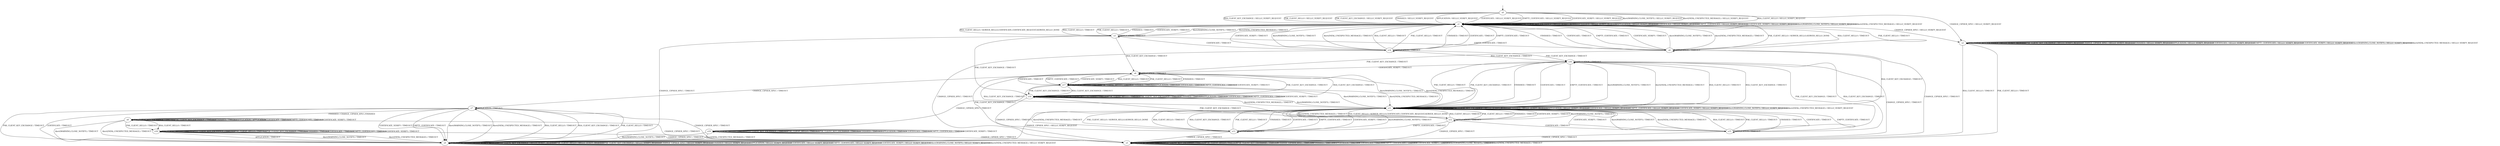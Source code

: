digraph h9 {
s0 [label="s0"];
s1 [label="s1"];
s2 [label="s2"];
s3 [label="s3"];
s4 [label="s4"];
s5 [label="s5"];
s6 [label="s6"];
s10 [label="s10"];
s11 [label="s11"];
s14 [label="s14"];
s7 [label="s7"];
s12 [label="s12"];
s13 [label="s13"];
s16 [label="s16"];
s17 [label="s17"];
s8 [label="s8"];
s9 [label="s9"];
s15 [label="s15"];
s19 [label="s19"];
s18 [label="s18"];
s0 -> s1 [label="RSA_CLIENT_HELLO / HELLO_VERIFY_REQUEST"];
s0 -> s1 [label="RSA_CLIENT_KEY_EXCHANGE / HELLO_VERIFY_REQUEST"];
s0 -> s1 [label="PSK_CLIENT_HELLO / HELLO_VERIFY_REQUEST"];
s0 -> s1 [label="PSK_CLIENT_KEY_EXCHANGE / HELLO_VERIFY_REQUEST"];
s0 -> s2 [label="CHANGE_CIPHER_SPEC / HELLO_VERIFY_REQUEST"];
s0 -> s1 [label="FINISHED / HELLO_VERIFY_REQUEST"];
s0 -> s1 [label="APPLICATION / HELLO_VERIFY_REQUEST"];
s0 -> s1 [label="CERTIFICATE / HELLO_VERIFY_REQUEST"];
s0 -> s1 [label="EMPTY_CERTIFICATE / HELLO_VERIFY_REQUEST"];
s0 -> s1 [label="CERTIFICATE_VERIFY / HELLO_VERIFY_REQUEST"];
s0 -> s1 [label="Alert(WARNING,CLOSE_NOTIFY) / HELLO_VERIFY_REQUEST"];
s0 -> s1 [label="Alert(FATAL,UNEXPECTED_MESSAGE) / HELLO_VERIFY_REQUEST"];
s1 -> s3 [label="RSA_CLIENT_HELLO / SERVER_HELLO,CERTIFICATE,CERTIFICATE_REQUEST,SERVER_HELLO_DONE"];
s1 -> s1 [label="RSA_CLIENT_KEY_EXCHANGE / HELLO_VERIFY_REQUEST"];
s1 -> s4 [label="PSK_CLIENT_HELLO / SERVER_HELLO,SERVER_HELLO_DONE"];
s1 -> s1 [label="PSK_CLIENT_KEY_EXCHANGE / HELLO_VERIFY_REQUEST"];
s1 -> s2 [label="CHANGE_CIPHER_SPEC / HELLO_VERIFY_REQUEST"];
s1 -> s1 [label="FINISHED / HELLO_VERIFY_REQUEST"];
s1 -> s1 [label="APPLICATION / HELLO_VERIFY_REQUEST"];
s1 -> s1 [label="CERTIFICATE / HELLO_VERIFY_REQUEST"];
s1 -> s1 [label="EMPTY_CERTIFICATE / HELLO_VERIFY_REQUEST"];
s1 -> s1 [label="CERTIFICATE_VERIFY / HELLO_VERIFY_REQUEST"];
s1 -> s1 [label="Alert(WARNING,CLOSE_NOTIFY) / HELLO_VERIFY_REQUEST"];
s1 -> s1 [label="Alert(FATAL,UNEXPECTED_MESSAGE) / HELLO_VERIFY_REQUEST"];
s2 -> s5 [label="RSA_CLIENT_HELLO / TIMEOUT"];
s2 -> s2 [label="RSA_CLIENT_KEY_EXCHANGE / HELLO_VERIFY_REQUEST"];
s2 -> s5 [label="PSK_CLIENT_HELLO / TIMEOUT"];
s2 -> s2 [label="PSK_CLIENT_KEY_EXCHANGE / HELLO_VERIFY_REQUEST"];
s2 -> s2 [label="CHANGE_CIPHER_SPEC / HELLO_VERIFY_REQUEST"];
s2 -> s2 [label="FINISHED / HELLO_VERIFY_REQUEST"];
s2 -> s2 [label="APPLICATION / HELLO_VERIFY_REQUEST"];
s2 -> s2 [label="CERTIFICATE / HELLO_VERIFY_REQUEST"];
s2 -> s2 [label="EMPTY_CERTIFICATE / HELLO_VERIFY_REQUEST"];
s2 -> s2 [label="CERTIFICATE_VERIFY / HELLO_VERIFY_REQUEST"];
s2 -> s2 [label="Alert(WARNING,CLOSE_NOTIFY) / HELLO_VERIFY_REQUEST"];
s2 -> s2 [label="Alert(FATAL,UNEXPECTED_MESSAGE) / HELLO_VERIFY_REQUEST"];
s3 -> s1 [label="RSA_CLIENT_HELLO / TIMEOUT"];
s3 -> s6 [label="RSA_CLIENT_KEY_EXCHANGE / TIMEOUT"];
s3 -> s1 [label="PSK_CLIENT_HELLO / TIMEOUT"];
s3 -> s10 [label="PSK_CLIENT_KEY_EXCHANGE / TIMEOUT"];
s3 -> s5 [label="CHANGE_CIPHER_SPEC / TIMEOUT"];
s3 -> s1 [label="FINISHED / TIMEOUT"];
s3 -> s3 [label="APPLICATION / TIMEOUT"];
s3 -> s14 [label="CERTIFICATE / TIMEOUT"];
s3 -> s4 [label="EMPTY_CERTIFICATE / TIMEOUT"];
s3 -> s1 [label="CERTIFICATE_VERIFY / TIMEOUT"];
s3 -> s1 [label="Alert(WARNING,CLOSE_NOTIFY) / TIMEOUT"];
s3 -> s1 [label="Alert(FATAL,UNEXPECTED_MESSAGE) / TIMEOUT"];
s4 -> s1 [label="RSA_CLIENT_HELLO / TIMEOUT"];
s4 -> s11 [label="RSA_CLIENT_KEY_EXCHANGE / TIMEOUT"];
s4 -> s1 [label="PSK_CLIENT_HELLO / TIMEOUT"];
s4 -> s6 [label="PSK_CLIENT_KEY_EXCHANGE / TIMEOUT"];
s4 -> s5 [label="CHANGE_CIPHER_SPEC / TIMEOUT"];
s4 -> s1 [label="FINISHED / TIMEOUT"];
s4 -> s4 [label="APPLICATION / TIMEOUT"];
s4 -> s1 [label="CERTIFICATE / TIMEOUT"];
s4 -> s1 [label="EMPTY_CERTIFICATE / TIMEOUT"];
s4 -> s1 [label="CERTIFICATE_VERIFY / TIMEOUT"];
s4 -> s1 [label="Alert(WARNING,CLOSE_NOTIFY) / TIMEOUT"];
s4 -> s1 [label="Alert(FATAL,UNEXPECTED_MESSAGE) / TIMEOUT"];
s5 -> s5 [label="RSA_CLIENT_HELLO / TIMEOUT"];
s5 -> s5 [label="RSA_CLIENT_KEY_EXCHANGE / TIMEOUT"];
s5 -> s5 [label="PSK_CLIENT_HELLO / TIMEOUT"];
s5 -> s5 [label="PSK_CLIENT_KEY_EXCHANGE / TIMEOUT"];
s5 -> s5 [label="CHANGE_CIPHER_SPEC / TIMEOUT"];
s5 -> s5 [label="FINISHED / TIMEOUT"];
s5 -> s5 [label="APPLICATION / TIMEOUT"];
s5 -> s5 [label="CERTIFICATE / TIMEOUT"];
s5 -> s5 [label="EMPTY_CERTIFICATE / TIMEOUT"];
s5 -> s5 [label="CERTIFICATE_VERIFY / TIMEOUT"];
s5 -> s5 [label="Alert(WARNING,CLOSE_NOTIFY) / TIMEOUT"];
s5 -> s5 [label="Alert(FATAL,UNEXPECTED_MESSAGE) / TIMEOUT"];
s6 -> s17 [label="RSA_CLIENT_HELLO / TIMEOUT"];
s6 -> s10 [label="RSA_CLIENT_KEY_EXCHANGE / TIMEOUT"];
s6 -> s17 [label="PSK_CLIENT_HELLO / TIMEOUT"];
s6 -> s10 [label="PSK_CLIENT_KEY_EXCHANGE / TIMEOUT"];
s6 -> s7 [label="CHANGE_CIPHER_SPEC / TIMEOUT"];
s6 -> s17 [label="FINISHED / TIMEOUT"];
s6 -> s6 [label="APPLICATION / TIMEOUT"];
s6 -> s17 [label="CERTIFICATE / TIMEOUT"];
s6 -> s17 [label="EMPTY_CERTIFICATE / TIMEOUT"];
s6 -> s17 [label="CERTIFICATE_VERIFY / TIMEOUT"];
s6 -> s11 [label="Alert(WARNING,CLOSE_NOTIFY) / TIMEOUT"];
s6 -> s11 [label="Alert(FATAL,UNEXPECTED_MESSAGE) / TIMEOUT"];
s10 -> s10 [label="RSA_CLIENT_HELLO / TIMEOUT"];
s10 -> s10 [label="RSA_CLIENT_KEY_EXCHANGE / TIMEOUT"];
s10 -> s10 [label="PSK_CLIENT_HELLO / TIMEOUT"];
s10 -> s10 [label="PSK_CLIENT_KEY_EXCHANGE / TIMEOUT"];
s10 -> s5 [label="CHANGE_CIPHER_SPEC / TIMEOUT"];
s10 -> s10 [label="FINISHED / TIMEOUT"];
s10 -> s10 [label="APPLICATION / TIMEOUT"];
s10 -> s10 [label="CERTIFICATE / TIMEOUT"];
s10 -> s10 [label="EMPTY_CERTIFICATE / TIMEOUT"];
s10 -> s10 [label="CERTIFICATE_VERIFY / TIMEOUT"];
s10 -> s11 [label="Alert(WARNING,CLOSE_NOTIFY) / TIMEOUT"];
s10 -> s11 [label="Alert(FATAL,UNEXPECTED_MESSAGE) / TIMEOUT"];
s11 -> s12 [label="RSA_CLIENT_HELLO / SERVER_HELLO,CERTIFICATE,CERTIFICATE_REQUEST,SERVER_HELLO_DONE"];
s11 -> s11 [label="RSA_CLIENT_KEY_EXCHANGE / HELLO_VERIFY_REQUEST"];
s11 -> s13 [label="PSK_CLIENT_HELLO / SERVER_HELLO,SERVER_HELLO_DONE"];
s11 -> s11 [label="PSK_CLIENT_KEY_EXCHANGE / HELLO_VERIFY_REQUEST"];
s11 -> s9 [label="CHANGE_CIPHER_SPEC / HELLO_VERIFY_REQUEST"];
s11 -> s11 [label="FINISHED / HELLO_VERIFY_REQUEST"];
s11 -> s11 [label="APPLICATION / HELLO_VERIFY_REQUEST"];
s11 -> s11 [label="CERTIFICATE / HELLO_VERIFY_REQUEST"];
s11 -> s11 [label="EMPTY_CERTIFICATE / HELLO_VERIFY_REQUEST"];
s11 -> s11 [label="CERTIFICATE_VERIFY / HELLO_VERIFY_REQUEST"];
s11 -> s11 [label="Alert(WARNING,CLOSE_NOTIFY) / HELLO_VERIFY_REQUEST"];
s11 -> s11 [label="Alert(FATAL,UNEXPECTED_MESSAGE) / HELLO_VERIFY_REQUEST"];
s14 -> s1 [label="RSA_CLIENT_HELLO / TIMEOUT"];
s14 -> s16 [label="RSA_CLIENT_KEY_EXCHANGE / TIMEOUT"];
s14 -> s1 [label="PSK_CLIENT_HELLO / TIMEOUT"];
s14 -> s16 [label="PSK_CLIENT_KEY_EXCHANGE / TIMEOUT"];
s14 -> s5 [label="CHANGE_CIPHER_SPEC / TIMEOUT"];
s14 -> s1 [label="FINISHED / TIMEOUT"];
s14 -> s14 [label="APPLICATION / TIMEOUT"];
s14 -> s1 [label="CERTIFICATE / TIMEOUT"];
s14 -> s1 [label="EMPTY_CERTIFICATE / TIMEOUT"];
s14 -> s1 [label="CERTIFICATE_VERIFY / TIMEOUT"];
s14 -> s1 [label="Alert(WARNING,CLOSE_NOTIFY) / TIMEOUT"];
s14 -> s1 [label="Alert(FATAL,UNEXPECTED_MESSAGE) / TIMEOUT"];
s7 -> s9 [label="RSA_CLIENT_HELLO / TIMEOUT"];
s7 -> s9 [label="RSA_CLIENT_KEY_EXCHANGE / TIMEOUT"];
s7 -> s9 [label="PSK_CLIENT_HELLO / TIMEOUT"];
s7 -> s9 [label="PSK_CLIENT_KEY_EXCHANGE / TIMEOUT"];
s7 -> s5 [label="CHANGE_CIPHER_SPEC / TIMEOUT"];
s7 -> s8 [label="FINISHED / CHANGE_CIPHER_SPEC,FINISHED"];
s7 -> s7 [label="APPLICATION / TIMEOUT"];
s7 -> s9 [label="CERTIFICATE / TIMEOUT"];
s7 -> s9 [label="EMPTY_CERTIFICATE / TIMEOUT"];
s7 -> s9 [label="CERTIFICATE_VERIFY / TIMEOUT"];
s7 -> s9 [label="Alert(WARNING,CLOSE_NOTIFY) / TIMEOUT"];
s7 -> s9 [label="Alert(FATAL,UNEXPECTED_MESSAGE) / TIMEOUT"];
s12 -> s11 [label="RSA_CLIENT_HELLO / TIMEOUT"];
s12 -> s6 [label="RSA_CLIENT_KEY_EXCHANGE / TIMEOUT"];
s12 -> s11 [label="PSK_CLIENT_HELLO / TIMEOUT"];
s12 -> s10 [label="PSK_CLIENT_KEY_EXCHANGE / TIMEOUT"];
s12 -> s5 [label="CHANGE_CIPHER_SPEC / TIMEOUT"];
s12 -> s11 [label="FINISHED / TIMEOUT"];
s12 -> s12 [label="APPLICATION / TIMEOUT"];
s12 -> s15 [label="CERTIFICATE / TIMEOUT"];
s12 -> s13 [label="EMPTY_CERTIFICATE / TIMEOUT"];
s12 -> s11 [label="CERTIFICATE_VERIFY / TIMEOUT"];
s12 -> s11 [label="Alert(WARNING,CLOSE_NOTIFY) / TIMEOUT"];
s12 -> s11 [label="Alert(FATAL,UNEXPECTED_MESSAGE) / TIMEOUT"];
s13 -> s11 [label="RSA_CLIENT_HELLO / TIMEOUT"];
s13 -> s11 [label="RSA_CLIENT_KEY_EXCHANGE / TIMEOUT"];
s13 -> s11 [label="PSK_CLIENT_HELLO / TIMEOUT"];
s13 -> s6 [label="PSK_CLIENT_KEY_EXCHANGE / TIMEOUT"];
s13 -> s5 [label="CHANGE_CIPHER_SPEC / TIMEOUT"];
s13 -> s11 [label="FINISHED / TIMEOUT"];
s13 -> s13 [label="APPLICATION / TIMEOUT"];
s13 -> s11 [label="CERTIFICATE / TIMEOUT"];
s13 -> s11 [label="EMPTY_CERTIFICATE / TIMEOUT"];
s13 -> s11 [label="CERTIFICATE_VERIFY / TIMEOUT"];
s13 -> s11 [label="Alert(WARNING,CLOSE_NOTIFY) / TIMEOUT"];
s13 -> s11 [label="Alert(FATAL,UNEXPECTED_MESSAGE) / TIMEOUT"];
s16 -> s11 [label="RSA_CLIENT_HELLO / TIMEOUT"];
s16 -> s11 [label="RSA_CLIENT_KEY_EXCHANGE / TIMEOUT"];
s16 -> s11 [label="PSK_CLIENT_HELLO / TIMEOUT"];
s16 -> s11 [label="PSK_CLIENT_KEY_EXCHANGE / TIMEOUT"];
s16 -> s5 [label="CHANGE_CIPHER_SPEC / TIMEOUT"];
s16 -> s11 [label="FINISHED / TIMEOUT"];
s16 -> s16 [label="APPLICATION / TIMEOUT"];
s16 -> s11 [label="CERTIFICATE / TIMEOUT"];
s16 -> s11 [label="EMPTY_CERTIFICATE / TIMEOUT"];
s16 -> s6 [label="CERTIFICATE_VERIFY / TIMEOUT"];
s16 -> s11 [label="Alert(WARNING,CLOSE_NOTIFY) / TIMEOUT"];
s16 -> s11 [label="Alert(FATAL,UNEXPECTED_MESSAGE) / TIMEOUT"];
s17 -> s17 [label="RSA_CLIENT_HELLO / TIMEOUT"];
s17 -> s10 [label="RSA_CLIENT_KEY_EXCHANGE / TIMEOUT"];
s17 -> s17 [label="PSK_CLIENT_HELLO / TIMEOUT"];
s17 -> s10 [label="PSK_CLIENT_KEY_EXCHANGE / TIMEOUT"];
s17 -> s19 [label="CHANGE_CIPHER_SPEC / TIMEOUT"];
s17 -> s17 [label="FINISHED / TIMEOUT"];
s17 -> s17 [label="APPLICATION / TIMEOUT"];
s17 -> s17 [label="CERTIFICATE / TIMEOUT"];
s17 -> s17 [label="EMPTY_CERTIFICATE / TIMEOUT"];
s17 -> s17 [label="CERTIFICATE_VERIFY / TIMEOUT"];
s17 -> s11 [label="Alert(WARNING,CLOSE_NOTIFY) / TIMEOUT"];
s17 -> s11 [label="Alert(FATAL,UNEXPECTED_MESSAGE) / TIMEOUT"];
s8 -> s18 [label="RSA_CLIENT_HELLO / TIMEOUT"];
s8 -> s8 [label="RSA_CLIENT_KEY_EXCHANGE / TIMEOUT"];
s8 -> s18 [label="PSK_CLIENT_HELLO / TIMEOUT"];
s8 -> s8 [label="PSK_CLIENT_KEY_EXCHANGE / TIMEOUT"];
s8 -> s5 [label="CHANGE_CIPHER_SPEC / TIMEOUT"];
s8 -> s8 [label="FINISHED / TIMEOUT"];
s8 -> s8 [label="APPLICATION / APPLICATION"];
s8 -> s8 [label="CERTIFICATE / TIMEOUT"];
s8 -> s8 [label="EMPTY_CERTIFICATE / TIMEOUT"];
s8 -> s8 [label="CERTIFICATE_VERIFY / TIMEOUT"];
s8 -> s9 [label="Alert(WARNING,CLOSE_NOTIFY) / TIMEOUT"];
s8 -> s9 [label="Alert(FATAL,UNEXPECTED_MESSAGE) / TIMEOUT"];
s9 -> s9 [label="RSA_CLIENT_HELLO / HELLO_VERIFY_REQUEST"];
s9 -> s9 [label="RSA_CLIENT_KEY_EXCHANGE / HELLO_VERIFY_REQUEST"];
s9 -> s9 [label="PSK_CLIENT_HELLO / HELLO_VERIFY_REQUEST"];
s9 -> s9 [label="PSK_CLIENT_KEY_EXCHANGE / HELLO_VERIFY_REQUEST"];
s9 -> s9 [label="CHANGE_CIPHER_SPEC / HELLO_VERIFY_REQUEST"];
s9 -> s9 [label="FINISHED / HELLO_VERIFY_REQUEST"];
s9 -> s9 [label="APPLICATION / HELLO_VERIFY_REQUEST"];
s9 -> s9 [label="CERTIFICATE / HELLO_VERIFY_REQUEST"];
s9 -> s9 [label="EMPTY_CERTIFICATE / HELLO_VERIFY_REQUEST"];
s9 -> s9 [label="CERTIFICATE_VERIFY / HELLO_VERIFY_REQUEST"];
s9 -> s9 [label="Alert(WARNING,CLOSE_NOTIFY) / HELLO_VERIFY_REQUEST"];
s9 -> s9 [label="Alert(FATAL,UNEXPECTED_MESSAGE) / HELLO_VERIFY_REQUEST"];
s15 -> s11 [label="RSA_CLIENT_HELLO / TIMEOUT"];
s15 -> s16 [label="RSA_CLIENT_KEY_EXCHANGE / TIMEOUT"];
s15 -> s11 [label="PSK_CLIENT_HELLO / TIMEOUT"];
s15 -> s16 [label="PSK_CLIENT_KEY_EXCHANGE / TIMEOUT"];
s15 -> s5 [label="CHANGE_CIPHER_SPEC / TIMEOUT"];
s15 -> s11 [label="FINISHED / TIMEOUT"];
s15 -> s15 [label="APPLICATION / TIMEOUT"];
s15 -> s11 [label="CERTIFICATE / TIMEOUT"];
s15 -> s11 [label="EMPTY_CERTIFICATE / TIMEOUT"];
s15 -> s11 [label="CERTIFICATE_VERIFY / TIMEOUT"];
s15 -> s11 [label="Alert(WARNING,CLOSE_NOTIFY) / TIMEOUT"];
s15 -> s11 [label="Alert(FATAL,UNEXPECTED_MESSAGE) / TIMEOUT"];
s19 -> s19 [label="RSA_CLIENT_HELLO / TIMEOUT"];
s19 -> s19 [label="RSA_CLIENT_KEY_EXCHANGE / TIMEOUT"];
s19 -> s19 [label="PSK_CLIENT_HELLO / TIMEOUT"];
s19 -> s19 [label="PSK_CLIENT_KEY_EXCHANGE / TIMEOUT"];
s19 -> s5 [label="CHANGE_CIPHER_SPEC / TIMEOUT"];
s19 -> s19 [label="FINISHED / TIMEOUT"];
s19 -> s19 [label="APPLICATION / TIMEOUT"];
s19 -> s19 [label="CERTIFICATE / TIMEOUT"];
s19 -> s19 [label="EMPTY_CERTIFICATE / TIMEOUT"];
s19 -> s19 [label="CERTIFICATE_VERIFY / TIMEOUT"];
s19 -> s9 [label="Alert(WARNING,CLOSE_NOTIFY) / TIMEOUT"];
s19 -> s9 [label="Alert(FATAL,UNEXPECTED_MESSAGE) / TIMEOUT"];
s18 -> s18 [label="RSA_CLIENT_HELLO / TIMEOUT"];
s18 -> s18 [label="RSA_CLIENT_KEY_EXCHANGE / TIMEOUT"];
s18 -> s18 [label="PSK_CLIENT_HELLO / TIMEOUT"];
s18 -> s18 [label="PSK_CLIENT_KEY_EXCHANGE / TIMEOUT"];
s18 -> s5 [label="CHANGE_CIPHER_SPEC / TIMEOUT"];
s18 -> s18 [label="FINISHED / TIMEOUT"];
s18 -> s9 [label="APPLICATION / TIMEOUT"];
s18 -> s18 [label="CERTIFICATE / TIMEOUT"];
s18 -> s18 [label="EMPTY_CERTIFICATE / TIMEOUT"];
s18 -> s18 [label="CERTIFICATE_VERIFY / TIMEOUT"];
s18 -> s9 [label="Alert(WARNING,CLOSE_NOTIFY) / TIMEOUT"];
s18 -> s9 [label="Alert(FATAL,UNEXPECTED_MESSAGE) / TIMEOUT"];
__start0 [shape=none, label=""];
__start0 -> s0 [label=""];
}
